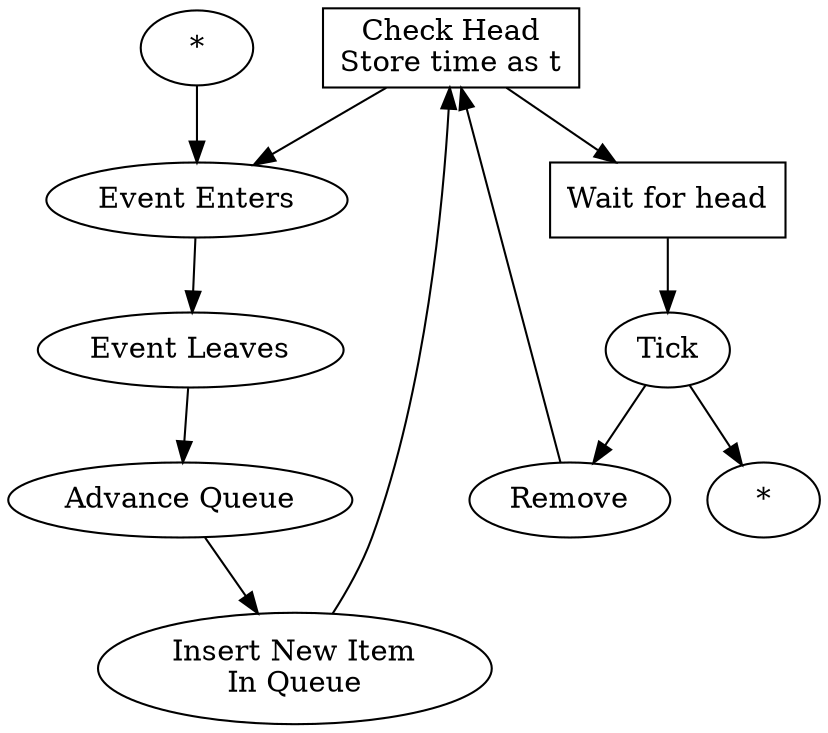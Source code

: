 digraph {
	check [label="Check Head\nStore time as t", shape=box];
	waitForHead [label="Wait for head", shape=box];
	tick [label="Tick"];
	remove [label="Remove"];
	ext_event [label="*"];
	ext_event_l [label="*"];
	eventEnters [label="Event Enters"];
	elapsedCalc [label="Event Leaves"];
	advanceQueue [label="Advance Queue"];
	insertItem [label="Insert New Item\nIn Queue"];

	check -> waitForHead;
	check -> eventEnters;
	ext_event -> eventEnters;

	waitForHead -> tick;
	tick -> remove;
	tick -> ext_event_l;
	remove -> check;

	eventEnters -> elapsedCalc -> advanceQueue -> insertItem -> check;
}